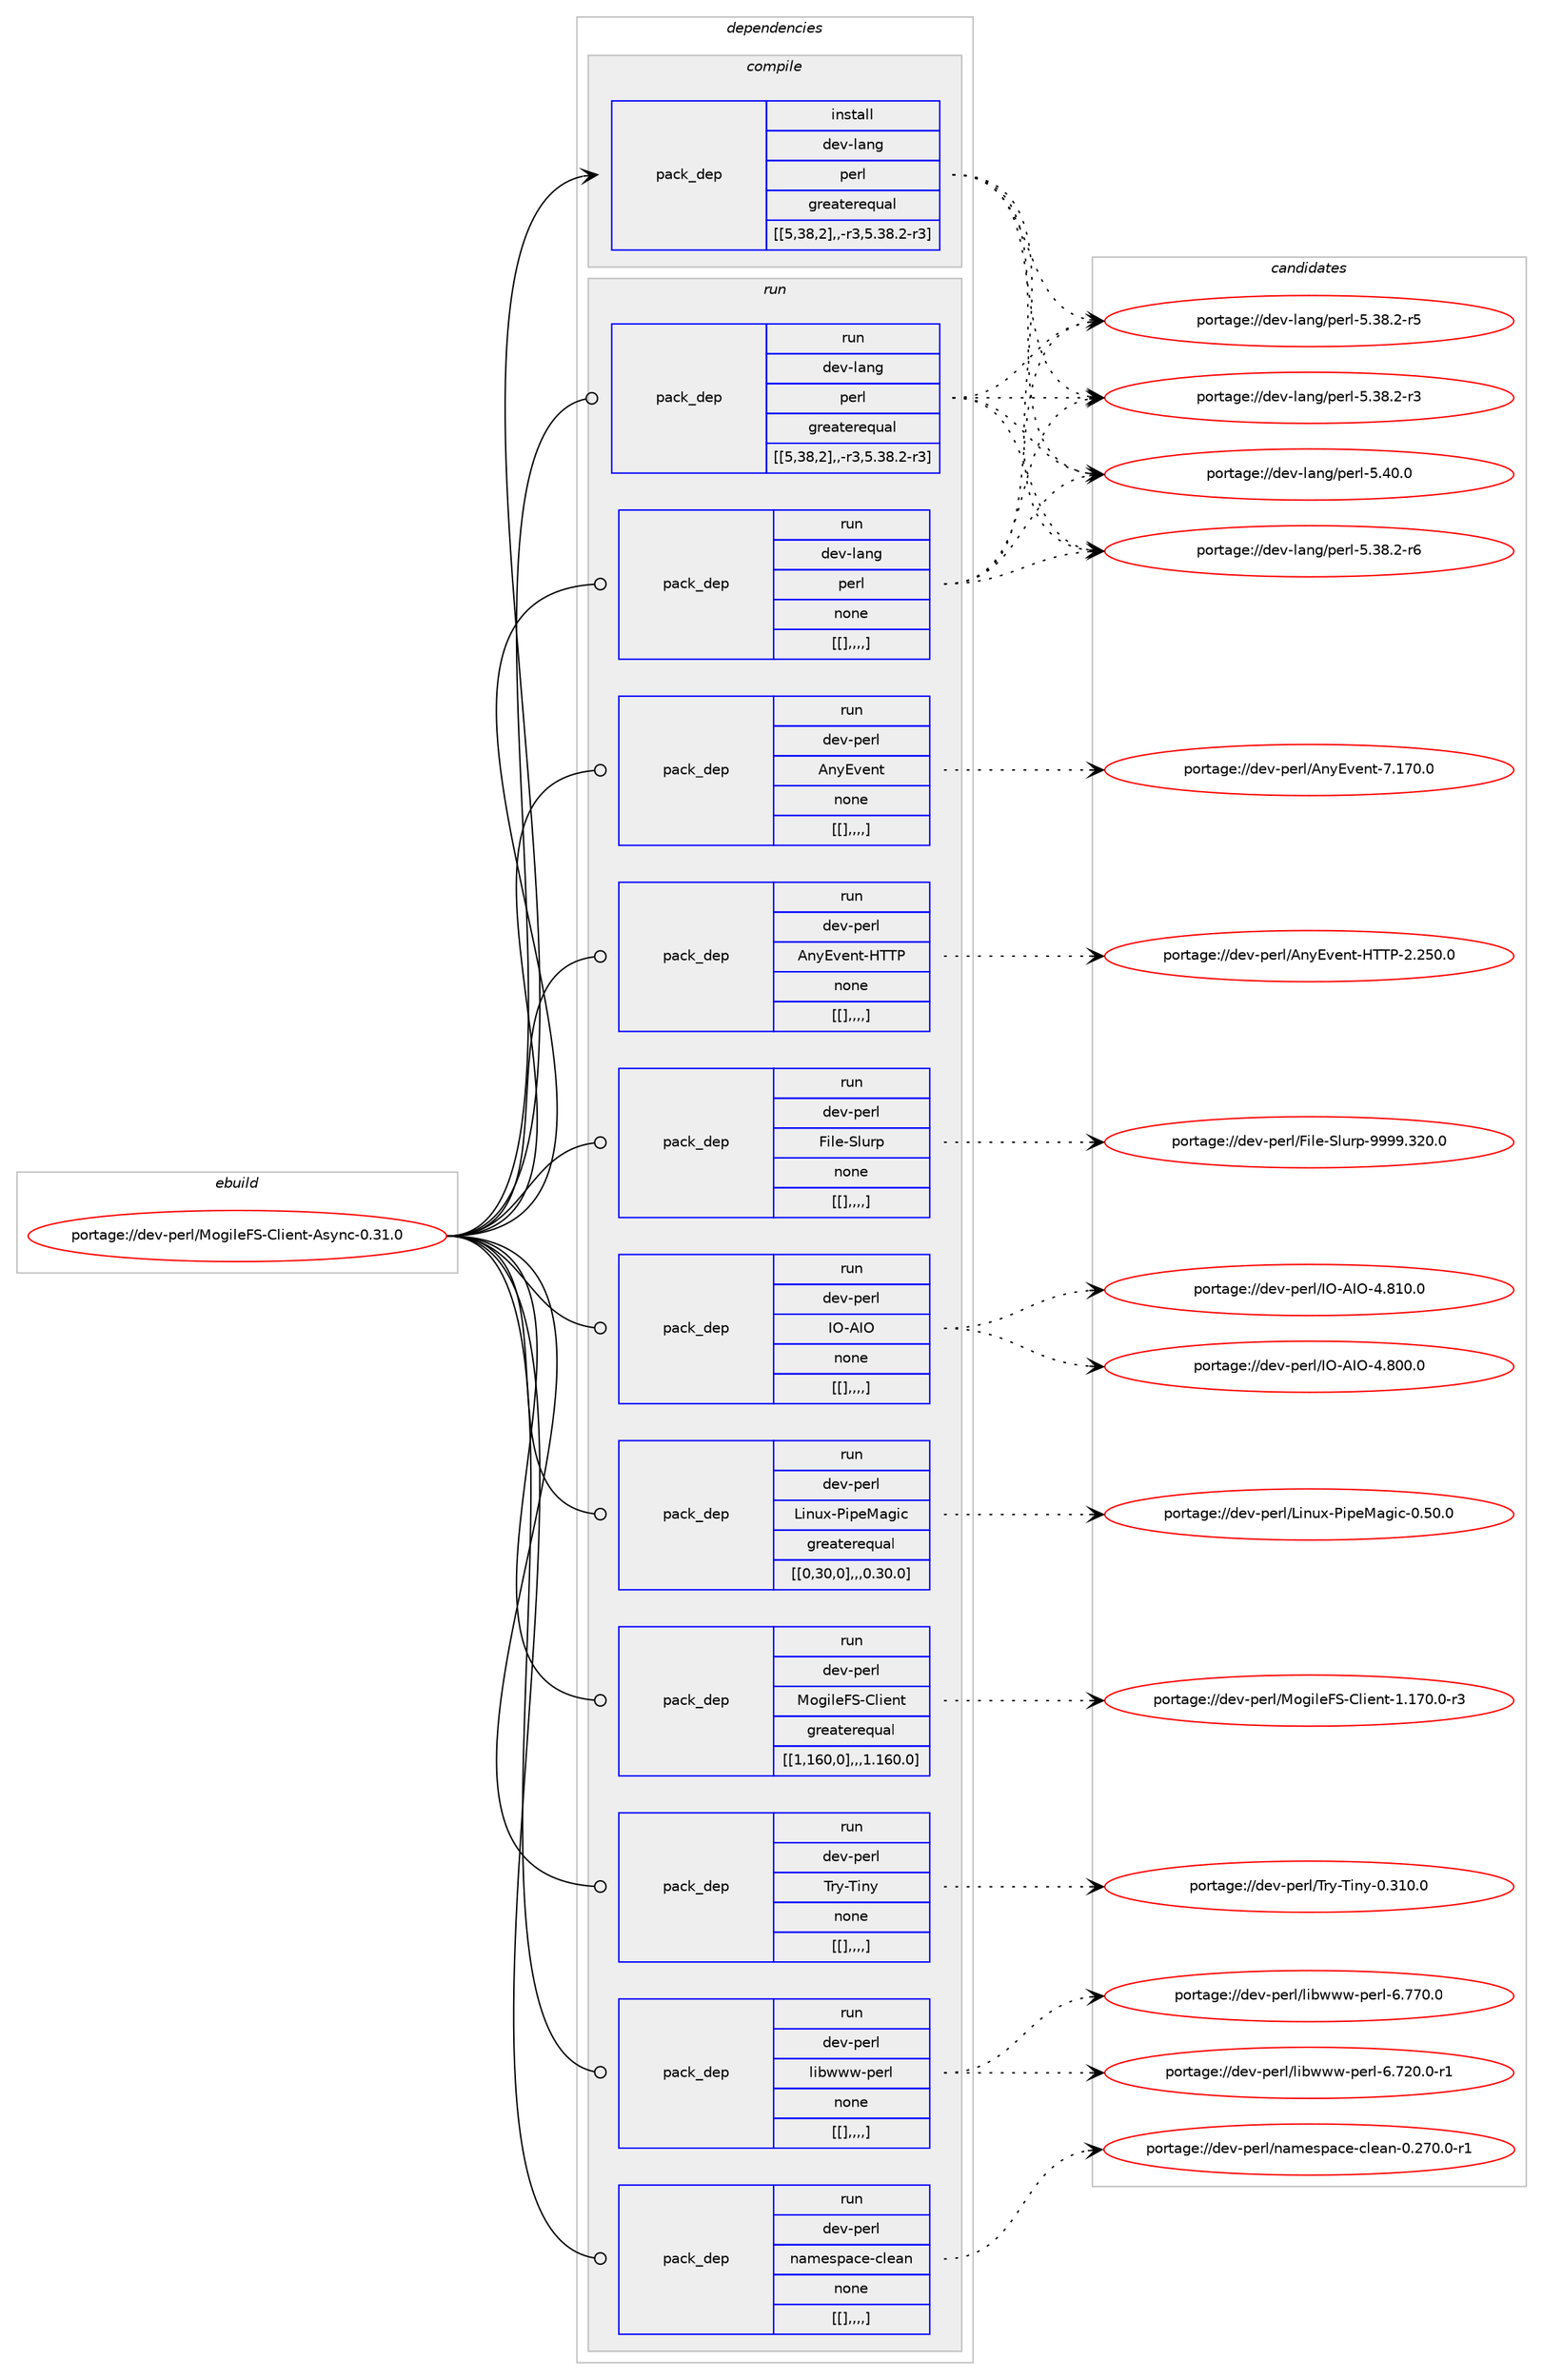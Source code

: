 digraph prolog {

# *************
# Graph options
# *************

newrank=true;
concentrate=true;
compound=true;
graph [rankdir=LR,fontname=Helvetica,fontsize=10,ranksep=1.5];#, ranksep=2.5, nodesep=0.2];
edge  [arrowhead=vee];
node  [fontname=Helvetica,fontsize=10];

# **********
# The ebuild
# **********

subgraph cluster_leftcol {
color=gray;
label=<<i>ebuild</i>>;
id [label="portage://dev-perl/MogileFS-Client-Async-0.31.0", color=red, width=4, href="../dev-perl/MogileFS-Client-Async-0.31.0.svg"];
}

# ****************
# The dependencies
# ****************

subgraph cluster_midcol {
color=gray;
label=<<i>dependencies</i>>;
subgraph cluster_compile {
fillcolor="#eeeeee";
style=filled;
label=<<i>compile</i>>;
subgraph pack102668 {
dependency134297 [label=<<TABLE BORDER="0" CELLBORDER="1" CELLSPACING="0" CELLPADDING="4" WIDTH="220"><TR><TD ROWSPAN="6" CELLPADDING="30">pack_dep</TD></TR><TR><TD WIDTH="110">install</TD></TR><TR><TD>dev-lang</TD></TR><TR><TD>perl</TD></TR><TR><TD>greaterequal</TD></TR><TR><TD>[[5,38,2],,-r3,5.38.2-r3]</TD></TR></TABLE>>, shape=none, color=blue];
}
id:e -> dependency134297:w [weight=20,style="solid",arrowhead="vee"];
}
subgraph cluster_compileandrun {
fillcolor="#eeeeee";
style=filled;
label=<<i>compile and run</i>>;
}
subgraph cluster_run {
fillcolor="#eeeeee";
style=filled;
label=<<i>run</i>>;
subgraph pack102669 {
dependency134298 [label=<<TABLE BORDER="0" CELLBORDER="1" CELLSPACING="0" CELLPADDING="4" WIDTH="220"><TR><TD ROWSPAN="6" CELLPADDING="30">pack_dep</TD></TR><TR><TD WIDTH="110">run</TD></TR><TR><TD>dev-lang</TD></TR><TR><TD>perl</TD></TR><TR><TD>greaterequal</TD></TR><TR><TD>[[5,38,2],,-r3,5.38.2-r3]</TD></TR></TABLE>>, shape=none, color=blue];
}
id:e -> dependency134298:w [weight=20,style="solid",arrowhead="odot"];
subgraph pack102670 {
dependency134299 [label=<<TABLE BORDER="0" CELLBORDER="1" CELLSPACING="0" CELLPADDING="4" WIDTH="220"><TR><TD ROWSPAN="6" CELLPADDING="30">pack_dep</TD></TR><TR><TD WIDTH="110">run</TD></TR><TR><TD>dev-lang</TD></TR><TR><TD>perl</TD></TR><TR><TD>none</TD></TR><TR><TD>[[],,,,]</TD></TR></TABLE>>, shape=none, color=blue];
}
id:e -> dependency134299:w [weight=20,style="solid",arrowhead="odot"];
subgraph pack102671 {
dependency134300 [label=<<TABLE BORDER="0" CELLBORDER="1" CELLSPACING="0" CELLPADDING="4" WIDTH="220"><TR><TD ROWSPAN="6" CELLPADDING="30">pack_dep</TD></TR><TR><TD WIDTH="110">run</TD></TR><TR><TD>dev-perl</TD></TR><TR><TD>AnyEvent</TD></TR><TR><TD>none</TD></TR><TR><TD>[[],,,,]</TD></TR></TABLE>>, shape=none, color=blue];
}
id:e -> dependency134300:w [weight=20,style="solid",arrowhead="odot"];
subgraph pack102672 {
dependency134301 [label=<<TABLE BORDER="0" CELLBORDER="1" CELLSPACING="0" CELLPADDING="4" WIDTH="220"><TR><TD ROWSPAN="6" CELLPADDING="30">pack_dep</TD></TR><TR><TD WIDTH="110">run</TD></TR><TR><TD>dev-perl</TD></TR><TR><TD>AnyEvent-HTTP</TD></TR><TR><TD>none</TD></TR><TR><TD>[[],,,,]</TD></TR></TABLE>>, shape=none, color=blue];
}
id:e -> dependency134301:w [weight=20,style="solid",arrowhead="odot"];
subgraph pack102673 {
dependency134302 [label=<<TABLE BORDER="0" CELLBORDER="1" CELLSPACING="0" CELLPADDING="4" WIDTH="220"><TR><TD ROWSPAN="6" CELLPADDING="30">pack_dep</TD></TR><TR><TD WIDTH="110">run</TD></TR><TR><TD>dev-perl</TD></TR><TR><TD>File-Slurp</TD></TR><TR><TD>none</TD></TR><TR><TD>[[],,,,]</TD></TR></TABLE>>, shape=none, color=blue];
}
id:e -> dependency134302:w [weight=20,style="solid",arrowhead="odot"];
subgraph pack102674 {
dependency134303 [label=<<TABLE BORDER="0" CELLBORDER="1" CELLSPACING="0" CELLPADDING="4" WIDTH="220"><TR><TD ROWSPAN="6" CELLPADDING="30">pack_dep</TD></TR><TR><TD WIDTH="110">run</TD></TR><TR><TD>dev-perl</TD></TR><TR><TD>IO-AIO</TD></TR><TR><TD>none</TD></TR><TR><TD>[[],,,,]</TD></TR></TABLE>>, shape=none, color=blue];
}
id:e -> dependency134303:w [weight=20,style="solid",arrowhead="odot"];
subgraph pack102675 {
dependency134304 [label=<<TABLE BORDER="0" CELLBORDER="1" CELLSPACING="0" CELLPADDING="4" WIDTH="220"><TR><TD ROWSPAN="6" CELLPADDING="30">pack_dep</TD></TR><TR><TD WIDTH="110">run</TD></TR><TR><TD>dev-perl</TD></TR><TR><TD>Linux-PipeMagic</TD></TR><TR><TD>greaterequal</TD></TR><TR><TD>[[0,30,0],,,0.30.0]</TD></TR></TABLE>>, shape=none, color=blue];
}
id:e -> dependency134304:w [weight=20,style="solid",arrowhead="odot"];
subgraph pack102676 {
dependency134305 [label=<<TABLE BORDER="0" CELLBORDER="1" CELLSPACING="0" CELLPADDING="4" WIDTH="220"><TR><TD ROWSPAN="6" CELLPADDING="30">pack_dep</TD></TR><TR><TD WIDTH="110">run</TD></TR><TR><TD>dev-perl</TD></TR><TR><TD>MogileFS-Client</TD></TR><TR><TD>greaterequal</TD></TR><TR><TD>[[1,160,0],,,1.160.0]</TD></TR></TABLE>>, shape=none, color=blue];
}
id:e -> dependency134305:w [weight=20,style="solid",arrowhead="odot"];
subgraph pack102677 {
dependency134306 [label=<<TABLE BORDER="0" CELLBORDER="1" CELLSPACING="0" CELLPADDING="4" WIDTH="220"><TR><TD ROWSPAN="6" CELLPADDING="30">pack_dep</TD></TR><TR><TD WIDTH="110">run</TD></TR><TR><TD>dev-perl</TD></TR><TR><TD>Try-Tiny</TD></TR><TR><TD>none</TD></TR><TR><TD>[[],,,,]</TD></TR></TABLE>>, shape=none, color=blue];
}
id:e -> dependency134306:w [weight=20,style="solid",arrowhead="odot"];
subgraph pack102678 {
dependency134307 [label=<<TABLE BORDER="0" CELLBORDER="1" CELLSPACING="0" CELLPADDING="4" WIDTH="220"><TR><TD ROWSPAN="6" CELLPADDING="30">pack_dep</TD></TR><TR><TD WIDTH="110">run</TD></TR><TR><TD>dev-perl</TD></TR><TR><TD>libwww-perl</TD></TR><TR><TD>none</TD></TR><TR><TD>[[],,,,]</TD></TR></TABLE>>, shape=none, color=blue];
}
id:e -> dependency134307:w [weight=20,style="solid",arrowhead="odot"];
subgraph pack102679 {
dependency134308 [label=<<TABLE BORDER="0" CELLBORDER="1" CELLSPACING="0" CELLPADDING="4" WIDTH="220"><TR><TD ROWSPAN="6" CELLPADDING="30">pack_dep</TD></TR><TR><TD WIDTH="110">run</TD></TR><TR><TD>dev-perl</TD></TR><TR><TD>namespace-clean</TD></TR><TR><TD>none</TD></TR><TR><TD>[[],,,,]</TD></TR></TABLE>>, shape=none, color=blue];
}
id:e -> dependency134308:w [weight=20,style="solid",arrowhead="odot"];
}
}

# **************
# The candidates
# **************

subgraph cluster_choices {
rank=same;
color=gray;
label=<<i>candidates</i>>;

subgraph choice102668 {
color=black;
nodesep=1;
choice10010111845108971101034711210111410845534652484648 [label="portage://dev-lang/perl-5.40.0", color=red, width=4,href="../dev-lang/perl-5.40.0.svg"];
choice100101118451089711010347112101114108455346515646504511454 [label="portage://dev-lang/perl-5.38.2-r6", color=red, width=4,href="../dev-lang/perl-5.38.2-r6.svg"];
choice100101118451089711010347112101114108455346515646504511453 [label="portage://dev-lang/perl-5.38.2-r5", color=red, width=4,href="../dev-lang/perl-5.38.2-r5.svg"];
choice100101118451089711010347112101114108455346515646504511451 [label="portage://dev-lang/perl-5.38.2-r3", color=red, width=4,href="../dev-lang/perl-5.38.2-r3.svg"];
dependency134297:e -> choice10010111845108971101034711210111410845534652484648:w [style=dotted,weight="100"];
dependency134297:e -> choice100101118451089711010347112101114108455346515646504511454:w [style=dotted,weight="100"];
dependency134297:e -> choice100101118451089711010347112101114108455346515646504511453:w [style=dotted,weight="100"];
dependency134297:e -> choice100101118451089711010347112101114108455346515646504511451:w [style=dotted,weight="100"];
}
subgraph choice102669 {
color=black;
nodesep=1;
choice10010111845108971101034711210111410845534652484648 [label="portage://dev-lang/perl-5.40.0", color=red, width=4,href="../dev-lang/perl-5.40.0.svg"];
choice100101118451089711010347112101114108455346515646504511454 [label="portage://dev-lang/perl-5.38.2-r6", color=red, width=4,href="../dev-lang/perl-5.38.2-r6.svg"];
choice100101118451089711010347112101114108455346515646504511453 [label="portage://dev-lang/perl-5.38.2-r5", color=red, width=4,href="../dev-lang/perl-5.38.2-r5.svg"];
choice100101118451089711010347112101114108455346515646504511451 [label="portage://dev-lang/perl-5.38.2-r3", color=red, width=4,href="../dev-lang/perl-5.38.2-r3.svg"];
dependency134298:e -> choice10010111845108971101034711210111410845534652484648:w [style=dotted,weight="100"];
dependency134298:e -> choice100101118451089711010347112101114108455346515646504511454:w [style=dotted,weight="100"];
dependency134298:e -> choice100101118451089711010347112101114108455346515646504511453:w [style=dotted,weight="100"];
dependency134298:e -> choice100101118451089711010347112101114108455346515646504511451:w [style=dotted,weight="100"];
}
subgraph choice102670 {
color=black;
nodesep=1;
choice10010111845108971101034711210111410845534652484648 [label="portage://dev-lang/perl-5.40.0", color=red, width=4,href="../dev-lang/perl-5.40.0.svg"];
choice100101118451089711010347112101114108455346515646504511454 [label="portage://dev-lang/perl-5.38.2-r6", color=red, width=4,href="../dev-lang/perl-5.38.2-r6.svg"];
choice100101118451089711010347112101114108455346515646504511453 [label="portage://dev-lang/perl-5.38.2-r5", color=red, width=4,href="../dev-lang/perl-5.38.2-r5.svg"];
choice100101118451089711010347112101114108455346515646504511451 [label="portage://dev-lang/perl-5.38.2-r3", color=red, width=4,href="../dev-lang/perl-5.38.2-r3.svg"];
dependency134299:e -> choice10010111845108971101034711210111410845534652484648:w [style=dotted,weight="100"];
dependency134299:e -> choice100101118451089711010347112101114108455346515646504511454:w [style=dotted,weight="100"];
dependency134299:e -> choice100101118451089711010347112101114108455346515646504511453:w [style=dotted,weight="100"];
dependency134299:e -> choice100101118451089711010347112101114108455346515646504511451:w [style=dotted,weight="100"];
}
subgraph choice102671 {
color=black;
nodesep=1;
choice100101118451121011141084765110121691181011101164555464955484648 [label="portage://dev-perl/AnyEvent-7.170.0", color=red, width=4,href="../dev-perl/AnyEvent-7.170.0.svg"];
dependency134300:e -> choice100101118451121011141084765110121691181011101164555464955484648:w [style=dotted,weight="100"];
}
subgraph choice102672 {
color=black;
nodesep=1;
choice1001011184511210111410847651101216911810111011645728484804550465053484648 [label="portage://dev-perl/AnyEvent-HTTP-2.250.0", color=red, width=4,href="../dev-perl/AnyEvent-HTTP-2.250.0.svg"];
dependency134301:e -> choice1001011184511210111410847651101216911810111011645728484804550465053484648:w [style=dotted,weight="100"];
}
subgraph choice102673 {
color=black;
nodesep=1;
choice10010111845112101114108477010510810145831081171141124557575757465150484648 [label="portage://dev-perl/File-Slurp-9999.320.0", color=red, width=4,href="../dev-perl/File-Slurp-9999.320.0.svg"];
dependency134302:e -> choice10010111845112101114108477010510810145831081171141124557575757465150484648:w [style=dotted,weight="100"];
}
subgraph choice102674 {
color=black;
nodesep=1;
choice10010111845112101114108477379456573794552465649484648 [label="portage://dev-perl/IO-AIO-4.810.0", color=red, width=4,href="../dev-perl/IO-AIO-4.810.0.svg"];
choice10010111845112101114108477379456573794552465648484648 [label="portage://dev-perl/IO-AIO-4.800.0", color=red, width=4,href="../dev-perl/IO-AIO-4.800.0.svg"];
dependency134303:e -> choice10010111845112101114108477379456573794552465649484648:w [style=dotted,weight="100"];
dependency134303:e -> choice10010111845112101114108477379456573794552465648484648:w [style=dotted,weight="100"];
}
subgraph choice102675 {
color=black;
nodesep=1;
choice100101118451121011141084776105110117120458010511210177971031059945484653484648 [label="portage://dev-perl/Linux-PipeMagic-0.50.0", color=red, width=4,href="../dev-perl/Linux-PipeMagic-0.50.0.svg"];
dependency134304:e -> choice100101118451121011141084776105110117120458010511210177971031059945484653484648:w [style=dotted,weight="100"];
}
subgraph choice102676 {
color=black;
nodesep=1;
choice1001011184511210111410847771111031051081017083456710810510111011645494649554846484511451 [label="portage://dev-perl/MogileFS-Client-1.170.0-r3", color=red, width=4,href="../dev-perl/MogileFS-Client-1.170.0-r3.svg"];
dependency134305:e -> choice1001011184511210111410847771111031051081017083456710810510111011645494649554846484511451:w [style=dotted,weight="100"];
}
subgraph choice102677 {
color=black;
nodesep=1;
choice10010111845112101114108478411412145841051101214548465149484648 [label="portage://dev-perl/Try-Tiny-0.310.0", color=red, width=4,href="../dev-perl/Try-Tiny-0.310.0.svg"];
dependency134306:e -> choice10010111845112101114108478411412145841051101214548465149484648:w [style=dotted,weight="100"];
}
subgraph choice102678 {
color=black;
nodesep=1;
choice100101118451121011141084710810598119119119451121011141084554465555484648 [label="portage://dev-perl/libwww-perl-6.770.0", color=red, width=4,href="../dev-perl/libwww-perl-6.770.0.svg"];
choice1001011184511210111410847108105981191191194511210111410845544655504846484511449 [label="portage://dev-perl/libwww-perl-6.720.0-r1", color=red, width=4,href="../dev-perl/libwww-perl-6.720.0-r1.svg"];
dependency134307:e -> choice100101118451121011141084710810598119119119451121011141084554465555484648:w [style=dotted,weight="100"];
dependency134307:e -> choice1001011184511210111410847108105981191191194511210111410845544655504846484511449:w [style=dotted,weight="100"];
}
subgraph choice102679 {
color=black;
nodesep=1;
choice100101118451121011141084711097109101115112979910145991081019711045484650554846484511449 [label="portage://dev-perl/namespace-clean-0.270.0-r1", color=red, width=4,href="../dev-perl/namespace-clean-0.270.0-r1.svg"];
dependency134308:e -> choice100101118451121011141084711097109101115112979910145991081019711045484650554846484511449:w [style=dotted,weight="100"];
}
}

}
